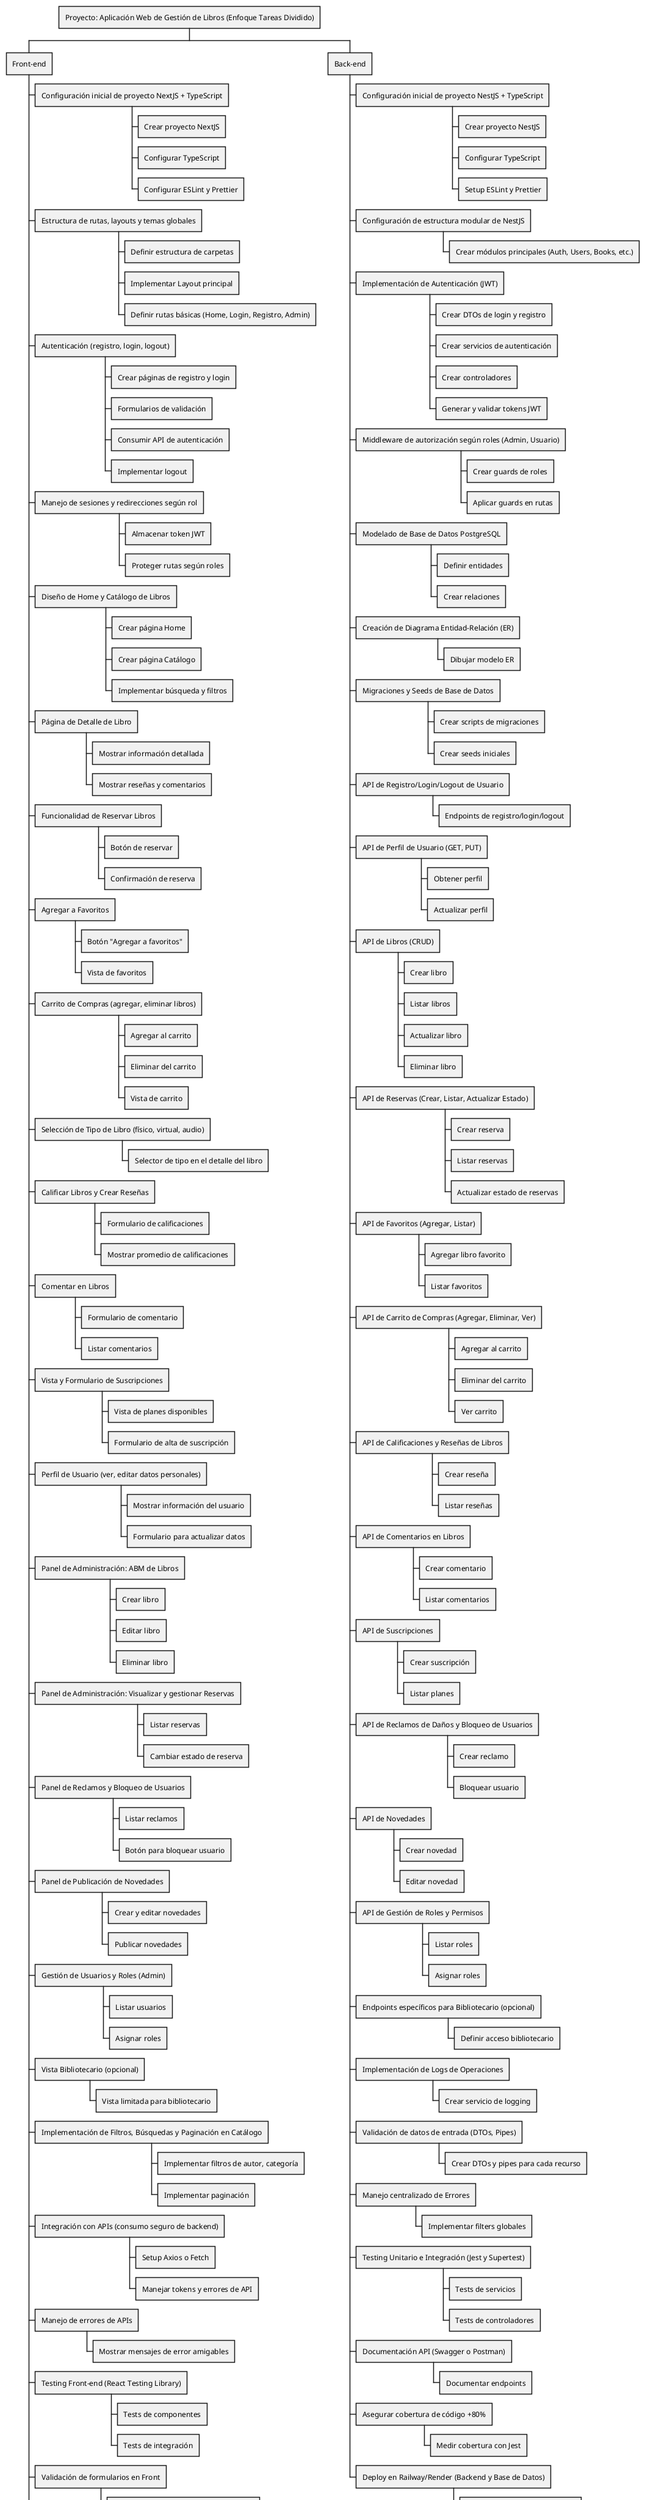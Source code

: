 @startwbs
* Proyecto: Aplicación Web de Gestión de Libros (Enfoque Tareas Dividido)
** Front-end
*** Configuración inicial de proyecto NextJS + TypeScript
**** Crear proyecto NextJS
**** Configurar TypeScript
**** Configurar ESLint y Prettier
*** Estructura de rutas, layouts y temas globales
**** Definir estructura de carpetas
**** Implementar Layout principal
**** Definir rutas básicas (Home, Login, Registro, Admin)
*** Autenticación (registro, login, logout)
**** Crear páginas de registro y login
**** Formularios de validación
**** Consumir API de autenticación
**** Implementar logout
*** Manejo de sesiones y redirecciones según rol
**** Almacenar token JWT
**** Proteger rutas según roles
*** Diseño de Home y Catálogo de Libros
**** Crear página Home
**** Crear página Catálogo
**** Implementar búsqueda y filtros
*** Página de Detalle de Libro
**** Mostrar información detallada
**** Mostrar reseñas y comentarios
*** Funcionalidad de Reservar Libros
**** Botón de reservar
**** Confirmación de reserva
*** Agregar a Favoritos
**** Botón "Agregar a favoritos"
**** Vista de favoritos
*** Carrito de Compras (agregar, eliminar libros)
**** Agregar al carrito
**** Eliminar del carrito
**** Vista de carrito
*** Selección de Tipo de Libro (físico, virtual, audio)
**** Selector de tipo en el detalle del libro
*** Calificar Libros y Crear Reseñas
**** Formulario de calificaciones
**** Mostrar promedio de calificaciones
*** Comentar en Libros
**** Formulario de comentario
**** Listar comentarios
*** Vista y Formulario de Suscripciones
**** Vista de planes disponibles
**** Formulario de alta de suscripción
*** Perfil de Usuario (ver, editar datos personales)
**** Mostrar información del usuario
**** Formulario para actualizar datos
*** Panel de Administración: ABM de Libros
**** Crear libro
**** Editar libro
**** Eliminar libro
*** Panel de Administración: Visualizar y gestionar Reservas
**** Listar reservas
**** Cambiar estado de reserva
*** Panel de Reclamos y Bloqueo de Usuarios
**** Listar reclamos
**** Botón para bloquear usuario
*** Panel de Publicación de Novedades
**** Crear y editar novedades
**** Publicar novedades
*** Gestión de Usuarios y Roles (Admin)
**** Listar usuarios
**** Asignar roles
*** Vista Bibliotecario (opcional)
**** Vista limitada para bibliotecario
*** Implementación de Filtros, Búsquedas y Paginación en Catálogo
**** Implementar filtros de autor, categoría
**** Implementar paginación
*** Integración con APIs (consumo seguro de backend)
**** Setup Axios o Fetch
**** Manejar tokens y errores de API
*** Manejo de errores de APIs
**** Mostrar mensajes de error amigables
*** Testing Front-end (React Testing Library)
**** Tests de componentes
**** Tests de integración
*** Validación de formularios en Front
**** Usar librerías como react-hook-form/yup
*** Documentación de Manual de Usuario Cliente y Admin
**** Crear manual cliente
**** Crear manual admin
*** Deploy en plataforma (Vercel o similar)
**** Preparar proyecto para producción
**** Subir a hosting

** Back-end
*** Configuración inicial de proyecto NestJS + TypeScript
**** Crear proyecto NestJS
**** Configurar TypeScript
**** Setup ESLint y Prettier
*** Configuración de estructura modular de NestJS
**** Crear módulos principales (Auth, Users, Books, etc.)
*** Implementación de Autenticación (JWT)
**** Crear DTOs de login y registro
**** Crear servicios de autenticación
**** Crear controladores
**** Generar y validar tokens JWT
*** Middleware de autorización según roles (Admin, Usuario)
**** Crear guards de roles
**** Aplicar guards en rutas
*** Modelado de Base de Datos PostgreSQL
**** Definir entidades
**** Crear relaciones
*** Creación de Diagrama Entidad-Relación (ER)
**** Dibujar modelo ER
*** Migraciones y Seeds de Base de Datos
**** Crear scripts de migraciones
**** Crear seeds iniciales
*** API de Registro/Login/Logout de Usuario
**** Endpoints de registro/login/logout
*** API de Perfil de Usuario (GET, PUT)
**** Obtener perfil
**** Actualizar perfil
*** API de Libros (CRUD)
**** Crear libro
**** Listar libros
**** Actualizar libro
**** Eliminar libro
*** API de Reservas (Crear, Listar, Actualizar Estado)
**** Crear reserva
**** Listar reservas
**** Actualizar estado de reservas
*** API de Favoritos (Agregar, Listar)
**** Agregar libro favorito
**** Listar favoritos
*** API de Carrito de Compras (Agregar, Eliminar, Ver)
**** Agregar al carrito
**** Eliminar del carrito
**** Ver carrito
*** API de Calificaciones y Reseñas de Libros
**** Crear reseña
**** Listar reseñas
*** API de Comentarios en Libros
**** Crear comentario
**** Listar comentarios
*** API de Suscripciones
**** Crear suscripción
**** Listar planes
*** API de Reclamos de Daños y Bloqueo de Usuarios
**** Crear reclamo
**** Bloquear usuario
*** API de Novedades
**** Crear novedad
**** Editar novedad
*** API de Gestión de Roles y Permisos
**** Listar roles
**** Asignar roles
*** Endpoints específicos para Bibliotecario (opcional)
**** Definir acceso bibliotecario
*** Implementación de Logs de Operaciones
**** Crear servicio de logging
*** Validación de datos de entrada (DTOs, Pipes)
**** Crear DTOs y pipes para cada recurso
*** Manejo centralizado de Errores
**** Implementar filters globales
*** Testing Unitario e Integración (Jest y Supertest)
**** Tests de servicios
**** Tests de controladores
*** Documentación API (Swagger o Postman)
**** Documentar endpoints
*** Asegurar cobertura de código +80%
**** Medir cobertura con Jest
*** Deploy en Railway/Render (Backend y Base de Datos)
**** Configurar despliegue continuo
@endwbs
